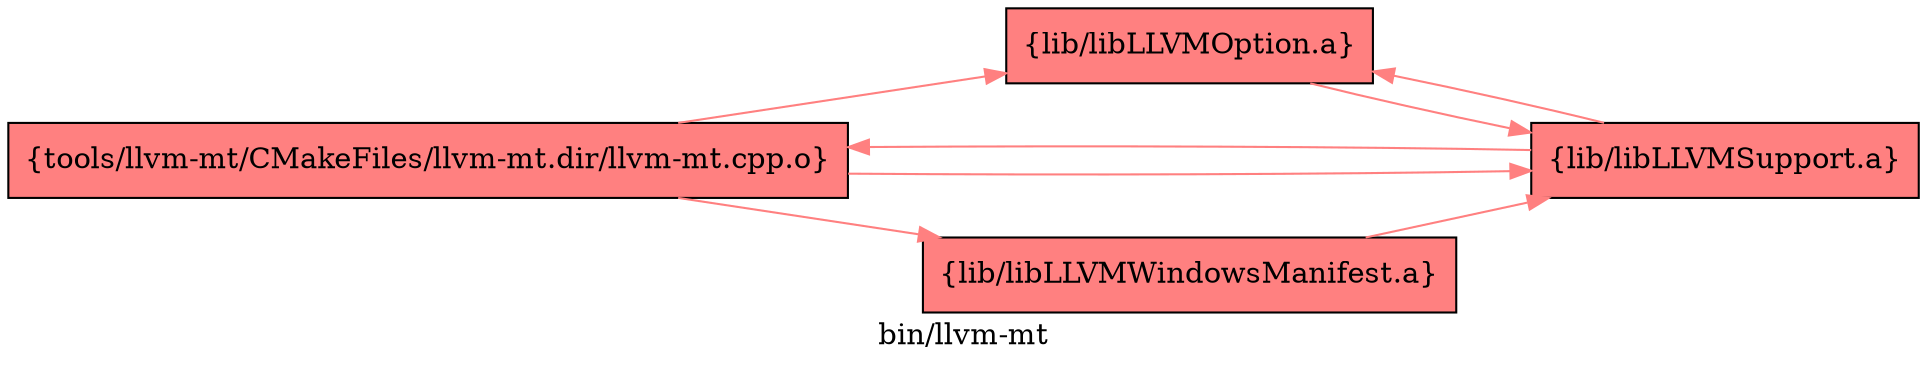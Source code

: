 digraph "bin/llvm-mt" {
	label="bin/llvm-mt";
	rankdir="LR"
	{ rank=same; Node0x55eb4afb4858;  }

	Node0x55eb4afb4858 [shape=record,shape=box,style=filled,fillcolor="1.000000 0.5 1",group=1,label="{tools/llvm-mt/CMakeFiles/llvm-mt.dir/llvm-mt.cpp.o}"];
	Node0x55eb4afb4858 -> Node0x55eb4afb5168[color="1.000000 0.5 1"];
	Node0x55eb4afb4858 -> Node0x55eb4afb2e18[color="1.000000 0.5 1"];
	Node0x55eb4afb4858 -> Node0x55eb4afb30e8[color="1.000000 0.5 1"];
	Node0x55eb4afb5168 [shape=record,shape=box,style=filled,fillcolor="1.000000 0.5 1",group=1,label="{lib/libLLVMOption.a}"];
	Node0x55eb4afb5168 -> Node0x55eb4afb2e18[color="1.000000 0.5 1"];
	Node0x55eb4afb2e18 [shape=record,shape=box,style=filled,fillcolor="1.000000 0.5 1",group=1,label="{lib/libLLVMSupport.a}"];
	Node0x55eb4afb2e18 -> Node0x55eb4afb4858[color="1.000000 0.5 1"];
	Node0x55eb4afb2e18 -> Node0x55eb4afb5168[color="1.000000 0.5 1"];
	Node0x55eb4afb30e8 [shape=record,shape=box,style=filled,fillcolor="1.000000 0.5 1",group=1,label="{lib/libLLVMWindowsManifest.a}"];
	Node0x55eb4afb30e8 -> Node0x55eb4afb2e18[color="1.000000 0.5 1"];
}
